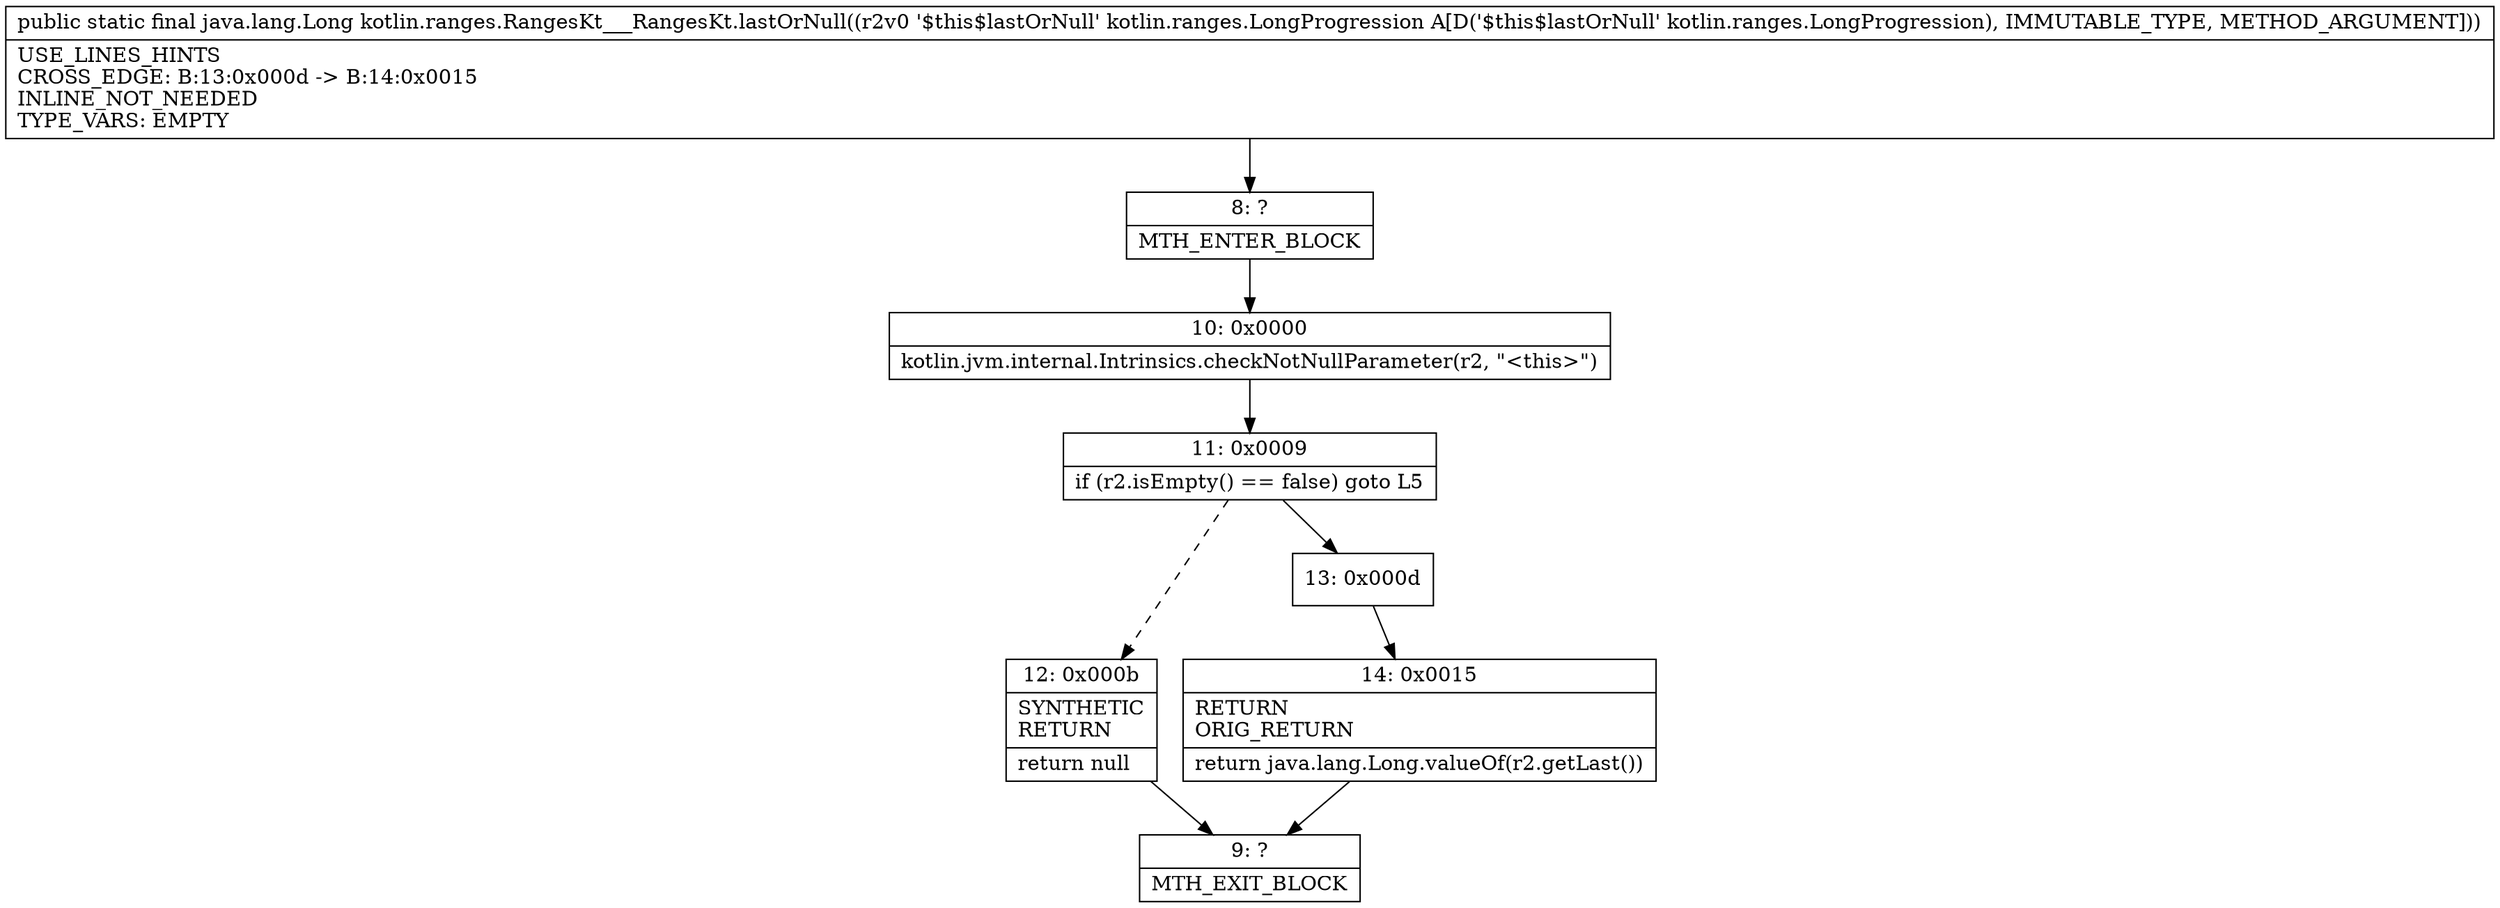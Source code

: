 digraph "CFG forkotlin.ranges.RangesKt___RangesKt.lastOrNull(Lkotlin\/ranges\/LongProgression;)Ljava\/lang\/Long;" {
Node_8 [shape=record,label="{8\:\ ?|MTH_ENTER_BLOCK\l}"];
Node_10 [shape=record,label="{10\:\ 0x0000|kotlin.jvm.internal.Intrinsics.checkNotNullParameter(r2, \"\<this\>\")\l}"];
Node_11 [shape=record,label="{11\:\ 0x0009|if (r2.isEmpty() == false) goto L5\l}"];
Node_12 [shape=record,label="{12\:\ 0x000b|SYNTHETIC\lRETURN\l|return null\l}"];
Node_9 [shape=record,label="{9\:\ ?|MTH_EXIT_BLOCK\l}"];
Node_13 [shape=record,label="{13\:\ 0x000d}"];
Node_14 [shape=record,label="{14\:\ 0x0015|RETURN\lORIG_RETURN\l|return java.lang.Long.valueOf(r2.getLast())\l}"];
MethodNode[shape=record,label="{public static final java.lang.Long kotlin.ranges.RangesKt___RangesKt.lastOrNull((r2v0 '$this$lastOrNull' kotlin.ranges.LongProgression A[D('$this$lastOrNull' kotlin.ranges.LongProgression), IMMUTABLE_TYPE, METHOD_ARGUMENT]))  | USE_LINES_HINTS\lCROSS_EDGE: B:13:0x000d \-\> B:14:0x0015\lINLINE_NOT_NEEDED\lTYPE_VARS: EMPTY\l}"];
MethodNode -> Node_8;Node_8 -> Node_10;
Node_10 -> Node_11;
Node_11 -> Node_12[style=dashed];
Node_11 -> Node_13;
Node_12 -> Node_9;
Node_13 -> Node_14;
Node_14 -> Node_9;
}

